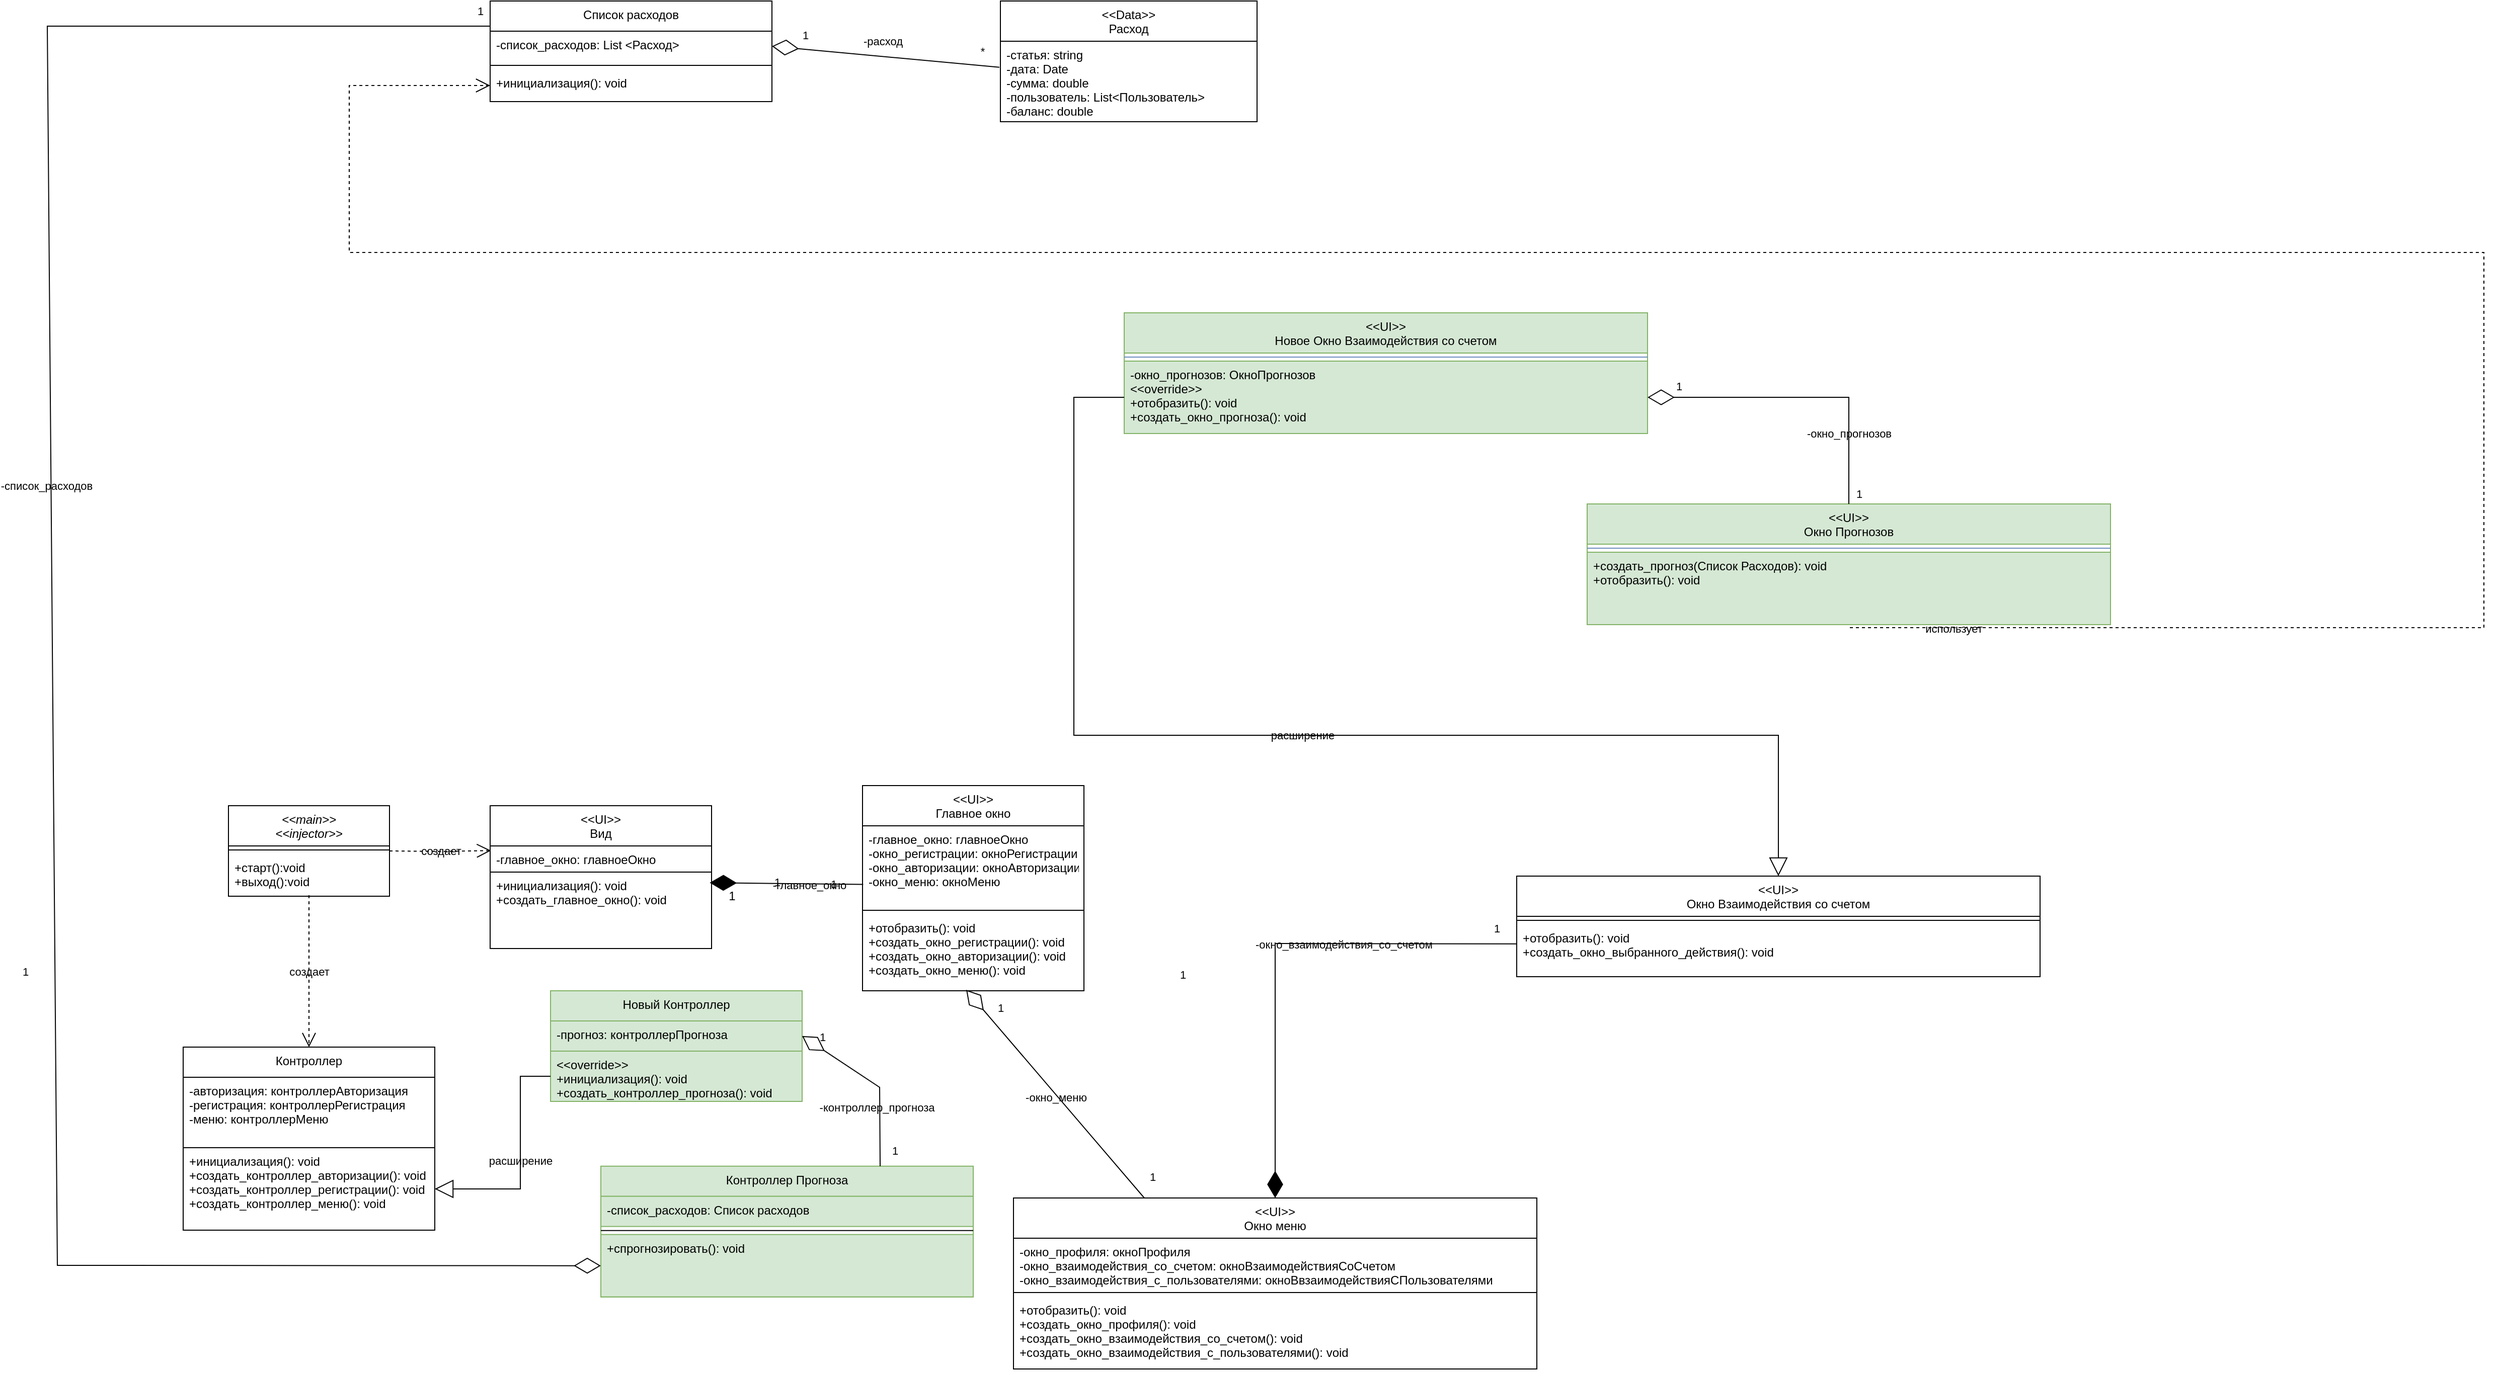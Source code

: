 <mxfile version="15.4.0" type="device"><diagram id="QtMgDHv9rpkx97W6yREF" name="Страница 1"><mxGraphModel dx="3753" dy="2929" grid="1" gridSize="10" guides="1" tooltips="1" connect="1" arrows="1" fold="1" page="1" pageScale="1" pageWidth="827" pageHeight="1169" math="0" shadow="0"><root><mxCell id="0"/><mxCell id="1" parent="0"/><mxCell id="1116FkxuFbuOQ9Sho4Yn-1" value="&lt;&lt;main&gt;&gt;&#10;&lt;&lt;injector&gt;&gt;" style="swimlane;fontStyle=2;align=center;verticalAlign=top;childLayout=stackLayout;horizontal=1;startSize=40;horizontalStack=0;resizeParent=1;resizeParentMax=0;resizeLast=0;collapsible=1;marginBottom=0;labelBackgroundColor=none;labelBorderColor=none;" vertex="1" parent="1"><mxGeometry x="60" y="640" width="160" height="90" as="geometry"><mxRectangle x="420" y="430" width="100" height="26" as="alternateBounds"/></mxGeometry></mxCell><mxCell id="1116FkxuFbuOQ9Sho4Yn-2" value="" style="line;strokeWidth=1;fillColor=none;align=left;verticalAlign=middle;spacingTop=-1;spacingLeft=3;spacingRight=3;rotatable=0;labelPosition=right;points=[];portConstraint=eastwest;labelBackgroundColor=none;labelBorderColor=none;" vertex="1" parent="1116FkxuFbuOQ9Sho4Yn-1"><mxGeometry y="40" width="160" height="8" as="geometry"/></mxCell><mxCell id="1116FkxuFbuOQ9Sho4Yn-3" value="+старт():void&#10;+выход():void" style="text;strokeColor=none;fillColor=none;align=left;verticalAlign=top;spacingLeft=4;spacingRight=4;overflow=hidden;rotatable=0;points=[[0,0.5],[1,0.5]];portConstraint=eastwest;labelBackgroundColor=none;labelBorderColor=none;" vertex="1" parent="1116FkxuFbuOQ9Sho4Yn-1"><mxGeometry y="48" width="160" height="42" as="geometry"/></mxCell><mxCell id="1116FkxuFbuOQ9Sho4Yn-4" value="создает" style="endArrow=open;endSize=12;dashed=1;html=1;rounded=0;edgeStyle=orthogonalEdgeStyle;entryX=0.004;entryY=0.177;entryDx=0;entryDy=0;entryPerimeter=0;labelBackgroundColor=none;labelBorderColor=none;" edge="1" parent="1" target="1116FkxuFbuOQ9Sho4Yn-6"><mxGeometry width="160" relative="1" as="geometry"><mxPoint x="220" y="685" as="sourcePoint"/><mxPoint x="350" y="685" as="targetPoint"/><Array as="points"/></mxGeometry></mxCell><mxCell id="1116FkxuFbuOQ9Sho4Yn-5" value="&lt;&lt;UI&gt;&gt;&#10;Вид" style="swimlane;fontStyle=0;align=center;verticalAlign=top;childLayout=stackLayout;horizontal=1;startSize=40;horizontalStack=0;resizeParent=1;resizeParentMax=0;resizeLast=0;collapsible=1;marginBottom=0;fillColor=#FFFFFF;strokeColor=#000000;labelBackgroundColor=none;labelBorderColor=none;" vertex="1" parent="1"><mxGeometry x="320" y="640" width="220" height="142" as="geometry"/></mxCell><mxCell id="1116FkxuFbuOQ9Sho4Yn-6" value="-главное_окно: главноеОкно" style="text;strokeColor=#000000;fillColor=#FFFFFF;align=left;verticalAlign=top;spacingLeft=4;spacingRight=4;overflow=hidden;rotatable=0;points=[[0,0.5],[1,0.5]];portConstraint=eastwest;labelBackgroundColor=none;labelBorderColor=none;" vertex="1" parent="1116FkxuFbuOQ9Sho4Yn-5"><mxGeometry y="40" width="220" height="26" as="geometry"/></mxCell><mxCell id="1116FkxuFbuOQ9Sho4Yn-7" value="+инициализация(): void&#10;+создать_главное_окно(): void" style="text;strokeColor=#000000;fillColor=#FFFFFF;align=left;verticalAlign=top;spacingLeft=4;spacingRight=4;overflow=hidden;rotatable=0;points=[[0,0.5],[1,0.5]];portConstraint=eastwest;labelBackgroundColor=none;labelBorderColor=none;" vertex="1" parent="1116FkxuFbuOQ9Sho4Yn-5"><mxGeometry y="66" width="220" height="76" as="geometry"/></mxCell><mxCell id="1116FkxuFbuOQ9Sho4Yn-8" value="Контроллер" style="swimlane;fontStyle=0;align=center;verticalAlign=top;childLayout=stackLayout;horizontal=1;startSize=30;horizontalStack=0;resizeParent=1;resizeParentMax=0;resizeLast=0;collapsible=1;marginBottom=0;fillColor=#FFFFFF;strokeColor=#000000;labelBackgroundColor=none;labelBorderColor=none;" vertex="1" parent="1"><mxGeometry x="15" y="880" width="250" height="182" as="geometry"/></mxCell><mxCell id="1116FkxuFbuOQ9Sho4Yn-9" value="-авторизация: контроллерАвторизация&#10;-регистрация: контроллерРегистрация&#10;-меню: контроллерМеню" style="text;strokeColor=#000000;fillColor=#FFFFFF;align=left;verticalAlign=top;spacingLeft=4;spacingRight=4;overflow=hidden;rotatable=0;points=[[0,0.5],[1,0.5]];portConstraint=eastwest;labelBackgroundColor=none;labelBorderColor=none;" vertex="1" parent="1116FkxuFbuOQ9Sho4Yn-8"><mxGeometry y="30" width="250" height="70" as="geometry"/></mxCell><mxCell id="1116FkxuFbuOQ9Sho4Yn-10" value="+инициализация(): void&#10;+создать_контроллер_авторизации(): void&#10;+создать_контроллер_регистрации(): void&#10;+создать_контроллер_меню(): void&#10;" style="text;strokeColor=#000000;fillColor=#FFFFFF;align=left;verticalAlign=top;spacingLeft=4;spacingRight=4;overflow=hidden;rotatable=0;points=[[0,0.5],[1,0.5]];portConstraint=eastwest;labelBackgroundColor=none;labelBorderColor=none;" vertex="1" parent="1116FkxuFbuOQ9Sho4Yn-8"><mxGeometry y="100" width="250" height="82" as="geometry"/></mxCell><mxCell id="1116FkxuFbuOQ9Sho4Yn-11" value="создает" style="endArrow=open;endSize=12;dashed=1;html=1;rounded=0;edgeStyle=orthogonalEdgeStyle;entryX=0.5;entryY=0;entryDx=0;entryDy=0;labelBackgroundColor=none;labelBorderColor=none;" edge="1" parent="1" target="1116FkxuFbuOQ9Sho4Yn-8"><mxGeometry width="160" relative="1" as="geometry"><mxPoint x="140" y="729" as="sourcePoint"/><mxPoint x="360.88" y="694.602" as="targetPoint"/><Array as="points"><mxPoint x="140" y="729"/></Array></mxGeometry></mxCell><mxCell id="1116FkxuFbuOQ9Sho4Yn-12" value="Список расходов" style="swimlane;fontStyle=0;align=center;verticalAlign=top;childLayout=stackLayout;horizontal=1;startSize=30;horizontalStack=0;resizeParent=1;resizeParentMax=0;resizeLast=0;collapsible=1;marginBottom=0;labelBackgroundColor=none;labelBorderColor=none;" vertex="1" parent="1"><mxGeometry x="320" y="-160" width="280" height="100" as="geometry"/></mxCell><mxCell id="1116FkxuFbuOQ9Sho4Yn-13" value="-список_расходов: List &lt;Расход&gt;" style="text;align=left;verticalAlign=top;spacingLeft=4;spacingRight=4;overflow=hidden;rotatable=0;points=[[0,0.5],[1,0.5]];portConstraint=eastwest;labelBackgroundColor=none;labelBorderColor=none;" vertex="1" parent="1116FkxuFbuOQ9Sho4Yn-12"><mxGeometry y="30" width="280" height="30" as="geometry"/></mxCell><mxCell id="1116FkxuFbuOQ9Sho4Yn-14" value="" style="line;strokeWidth=1;align=left;verticalAlign=middle;spacingTop=-1;spacingLeft=3;spacingRight=3;rotatable=0;labelPosition=right;points=[];portConstraint=eastwest;labelBackgroundColor=none;labelBorderColor=none;" vertex="1" parent="1116FkxuFbuOQ9Sho4Yn-12"><mxGeometry y="60" width="280" height="8" as="geometry"/></mxCell><mxCell id="1116FkxuFbuOQ9Sho4Yn-15" value="+инициализация(): void" style="text;align=left;verticalAlign=top;spacingLeft=4;spacingRight=4;overflow=hidden;rotatable=0;points=[[0,0.5],[1,0.5]];portConstraint=eastwest;labelBackgroundColor=none;labelBorderColor=none;" vertex="1" parent="1116FkxuFbuOQ9Sho4Yn-12"><mxGeometry y="68" width="280" height="32" as="geometry"/></mxCell><mxCell id="1116FkxuFbuOQ9Sho4Yn-16" value="&lt;&lt;Data&gt;&gt;&#10;Расход" style="swimlane;fontStyle=0;align=center;verticalAlign=top;childLayout=stackLayout;horizontal=1;startSize=40;horizontalStack=0;resizeParent=1;resizeParentMax=0;resizeLast=0;collapsible=1;marginBottom=0;labelBackgroundColor=none;labelBorderColor=none;" vertex="1" parent="1"><mxGeometry x="827" y="-160.0" width="255" height="120" as="geometry"/></mxCell><mxCell id="1116FkxuFbuOQ9Sho4Yn-17" value="-статья: string&#10;-дата: Date&#10;-сумма: double&#10;-пользователь: List&lt;Пользователь&gt;&#10;-баланс: double" style="text;align=left;verticalAlign=top;spacingLeft=4;spacingRight=4;overflow=hidden;rotatable=0;points=[[0,0.5],[1,0.5]];portConstraint=eastwest;labelBackgroundColor=none;labelBorderColor=none;" vertex="1" parent="1116FkxuFbuOQ9Sho4Yn-16"><mxGeometry y="40" width="255" height="80" as="geometry"/></mxCell><mxCell id="1116FkxuFbuOQ9Sho4Yn-18" value="*" style="endArrow=diamondThin;endFill=0;endSize=24;html=1;rounded=0;exitX=-0.004;exitY=0.323;exitDx=0;exitDy=0;entryX=1;entryY=0.5;entryDx=0;entryDy=0;startArrow=none;startFill=0;exitPerimeter=0;labelBackgroundColor=none;labelBorderColor=none;" edge="1" parent="1" source="1116FkxuFbuOQ9Sho4Yn-17" target="1116FkxuFbuOQ9Sho4Yn-13"><mxGeometry x="-0.836" y="-14" width="160" relative="1" as="geometry"><mxPoint x="837" y="115" as="sourcePoint"/><mxPoint x="620.0" y="105" as="targetPoint"/><mxPoint as="offset"/></mxGeometry></mxCell><mxCell id="1116FkxuFbuOQ9Sho4Yn-19" value="1" style="edgeLabel;html=1;align=center;verticalAlign=middle;resizable=0;points=[];labelBackgroundColor=none;labelBorderColor=none;" vertex="1" connectable="0" parent="1116FkxuFbuOQ9Sho4Yn-18"><mxGeometry x="0.278" y="1" relative="1" as="geometry"><mxPoint x="-49" y="-20" as="offset"/></mxGeometry></mxCell><mxCell id="1116FkxuFbuOQ9Sho4Yn-20" value="-расход" style="edgeLabel;html=1;align=center;verticalAlign=middle;resizable=0;points=[];labelBackgroundColor=none;labelBorderColor=none;" vertex="1" connectable="0" parent="1116FkxuFbuOQ9Sho4Yn-18"><mxGeometry x="-0.198" y="-1" relative="1" as="geometry"><mxPoint x="-26" y="-17" as="offset"/></mxGeometry></mxCell><mxCell id="1116FkxuFbuOQ9Sho4Yn-21" value="&lt;&lt;UI&gt;&gt;&#10;Главное окно" style="swimlane;fontStyle=0;align=center;verticalAlign=top;childLayout=stackLayout;horizontal=1;startSize=40;horizontalStack=0;resizeParent=1;resizeParentMax=0;resizeLast=0;collapsible=1;marginBottom=0;labelBackgroundColor=none;labelBorderColor=none;" vertex="1" parent="1"><mxGeometry x="690" y="620" width="220" height="204" as="geometry"/></mxCell><mxCell id="1116FkxuFbuOQ9Sho4Yn-22" value="-главное_окно: главноеОкно&#10;-окно_регистрации: окноРегистрации&#10;-окно_авторизации: окноАвторизации&#10;-окно_меню: окноМеню" style="text;align=left;verticalAlign=top;spacingLeft=4;spacingRight=4;overflow=hidden;rotatable=0;points=[[0,0.5],[1,0.5]];portConstraint=eastwest;labelBackgroundColor=none;labelBorderColor=none;" vertex="1" parent="1116FkxuFbuOQ9Sho4Yn-21"><mxGeometry y="40" width="220" height="80" as="geometry"/></mxCell><mxCell id="1116FkxuFbuOQ9Sho4Yn-23" value="" style="line;strokeWidth=1;fillColor=none;align=left;verticalAlign=middle;spacingTop=-1;spacingLeft=3;spacingRight=3;rotatable=0;labelPosition=right;points=[];portConstraint=eastwest;labelBackgroundColor=none;labelBorderColor=none;" vertex="1" parent="1116FkxuFbuOQ9Sho4Yn-21"><mxGeometry y="120" width="220" height="8" as="geometry"/></mxCell><mxCell id="1116FkxuFbuOQ9Sho4Yn-24" value="+отобразить(): void&#10;+создать_окно_регистрации(): void&#10;+создать_окно_авторизации(): void&#10;+создать_окно_меню(): void" style="text;align=left;verticalAlign=top;spacingLeft=4;spacingRight=4;overflow=hidden;rotatable=0;points=[[0,0.5],[1,0.5]];portConstraint=eastwest;labelBackgroundColor=none;labelBorderColor=none;" vertex="1" parent="1116FkxuFbuOQ9Sho4Yn-21"><mxGeometry y="128" width="220" height="76" as="geometry"/></mxCell><mxCell id="1116FkxuFbuOQ9Sho4Yn-25" value="&lt;&lt;UI&gt;&gt;&#10;Окно меню" style="swimlane;fontStyle=0;align=center;verticalAlign=top;childLayout=stackLayout;horizontal=1;startSize=40;horizontalStack=0;resizeParent=1;resizeParentMax=0;resizeLast=0;collapsible=1;marginBottom=0;labelBackgroundColor=none;labelBorderColor=none;" vertex="1" parent="1"><mxGeometry x="840" y="1030" width="520" height="170" as="geometry"/></mxCell><mxCell id="1116FkxuFbuOQ9Sho4Yn-26" value="-окно_профиля: окноПрофиля&#10;-окно_взаимодействия_со_счетом: окноВзаимодействияСоСчетом&#10;-окно_взаимодействия_с_пользователями: окноВвзаимодействияСПользователями" style="text;align=left;verticalAlign=top;spacingLeft=4;spacingRight=4;overflow=hidden;rotatable=0;points=[[0,0.5],[1,0.5]];portConstraint=eastwest;labelBackgroundColor=none;labelBorderColor=none;" vertex="1" parent="1116FkxuFbuOQ9Sho4Yn-25"><mxGeometry y="40" width="520" height="50" as="geometry"/></mxCell><mxCell id="1116FkxuFbuOQ9Sho4Yn-27" value="" style="line;strokeWidth=1;fillColor=none;align=left;verticalAlign=middle;spacingTop=-1;spacingLeft=3;spacingRight=3;rotatable=0;labelPosition=right;points=[];portConstraint=eastwest;labelBackgroundColor=none;labelBorderColor=none;" vertex="1" parent="1116FkxuFbuOQ9Sho4Yn-25"><mxGeometry y="90" width="520" height="8" as="geometry"/></mxCell><mxCell id="1116FkxuFbuOQ9Sho4Yn-28" value="+отобразить(): void&#10;+создать_окно_профиля(): void&#10;+создать_окно_взаимодействия_со_счетом(): void&#10;+создать_окно_взаимодействия_с_пользователями(): void&#10;" style="text;align=left;verticalAlign=top;spacingLeft=4;spacingRight=4;overflow=hidden;rotatable=0;points=[[0,0.5],[1,0.5]];portConstraint=eastwest;labelBackgroundColor=none;labelBorderColor=none;" vertex="1" parent="1116FkxuFbuOQ9Sho4Yn-25"><mxGeometry y="98" width="520" height="72" as="geometry"/></mxCell><mxCell id="1116FkxuFbuOQ9Sho4Yn-29" value="1" style="endArrow=diamondThin;endFill=0;endSize=24;html=1;rounded=0;exitX=0.25;exitY=0;exitDx=0;exitDy=0;entryX=0.468;entryY=0.987;entryDx=0;entryDy=0;startArrow=none;startFill=0;entryPerimeter=0;labelBackgroundColor=none;labelBorderColor=none;" edge="1" parent="1" source="1116FkxuFbuOQ9Sho4Yn-25" target="1116FkxuFbuOQ9Sho4Yn-24"><mxGeometry x="-0.924" y="-20" width="160" relative="1" as="geometry"><mxPoint x="1202.5" y="1078" as="sourcePoint"/><mxPoint x="1260" y="1115" as="targetPoint"/><mxPoint as="offset"/></mxGeometry></mxCell><mxCell id="1116FkxuFbuOQ9Sho4Yn-30" value="1" style="edgeLabel;html=1;align=center;verticalAlign=middle;resizable=0;points=[];labelBackgroundColor=none;labelBorderColor=none;" vertex="1" connectable="0" parent="1116FkxuFbuOQ9Sho4Yn-29"><mxGeometry x="0.278" y="1" relative="1" as="geometry"><mxPoint x="-29" y="-58" as="offset"/></mxGeometry></mxCell><mxCell id="1116FkxuFbuOQ9Sho4Yn-31" value="-окно_меню" style="edgeLabel;html=1;align=center;verticalAlign=middle;resizable=0;points=[];labelBackgroundColor=none;labelBorderColor=none;" vertex="1" connectable="0" parent="1116FkxuFbuOQ9Sho4Yn-29"><mxGeometry x="-0.198" y="-1" relative="1" as="geometry"><mxPoint x="-18" y="-17" as="offset"/></mxGeometry></mxCell><mxCell id="1116FkxuFbuOQ9Sho4Yn-32" value="&lt;&lt;UI&gt;&gt;&#10;Окно Взаимодействия со счетом" style="swimlane;fontStyle=0;align=center;verticalAlign=top;childLayout=stackLayout;horizontal=1;startSize=40;horizontalStack=0;resizeParent=1;resizeParentMax=0;resizeLast=0;collapsible=1;marginBottom=0;labelBackgroundColor=none;labelBorderColor=none;" vertex="1" parent="1"><mxGeometry x="1340" y="710" width="520" height="100" as="geometry"/></mxCell><mxCell id="1116FkxuFbuOQ9Sho4Yn-33" value="" style="line;strokeWidth=1;fillColor=none;align=left;verticalAlign=middle;spacingTop=-1;spacingLeft=3;spacingRight=3;rotatable=0;labelPosition=right;points=[];portConstraint=eastwest;labelBackgroundColor=none;labelBorderColor=none;" vertex="1" parent="1116FkxuFbuOQ9Sho4Yn-32"><mxGeometry y="40" width="520" height="8" as="geometry"/></mxCell><mxCell id="1116FkxuFbuOQ9Sho4Yn-34" value="+отобразить(): void&#10;+создать_окно_выбранного_действия(): void&#10;&#10;" style="text;align=left;verticalAlign=top;spacingLeft=4;spacingRight=4;overflow=hidden;rotatable=0;points=[[0,0.5],[1,0.5]];portConstraint=eastwest;labelBackgroundColor=none;labelBorderColor=none;" vertex="1" parent="1116FkxuFbuOQ9Sho4Yn-32"><mxGeometry y="48" width="520" height="52" as="geometry"/></mxCell><mxCell id="1116FkxuFbuOQ9Sho4Yn-35" value="" style="endArrow=diamondThin;endFill=1;endSize=24;html=1;rounded=0;entryX=0.5;entryY=0;entryDx=0;entryDy=0;exitX=0;exitY=0.373;exitDx=0;exitDy=0;exitPerimeter=0;labelBackgroundColor=none;labelBorderColor=none;" edge="1" parent="1" source="1116FkxuFbuOQ9Sho4Yn-34" target="1116FkxuFbuOQ9Sho4Yn-25"><mxGeometry width="160" relative="1" as="geometry"><mxPoint x="1514.72" y="1297.996" as="sourcePoint"/><mxPoint x="1130.0" y="1230.004" as="targetPoint"/><Array as="points"><mxPoint x="1100" y="777"/></Array></mxGeometry></mxCell><mxCell id="1116FkxuFbuOQ9Sho4Yn-36" value="1" style="edgeLabel;html=1;align=center;verticalAlign=middle;resizable=0;points=[];labelBackgroundColor=none;labelBorderColor=none;" vertex="1" connectable="0" parent="1116FkxuFbuOQ9Sho4Yn-35"><mxGeometry x="0.263" y="-1" relative="1" as="geometry"><mxPoint x="-91" y="-41" as="offset"/></mxGeometry></mxCell><mxCell id="1116FkxuFbuOQ9Sho4Yn-37" value="1" style="edgeLabel;html=1;align=center;verticalAlign=middle;resizable=0;points=[];labelBackgroundColor=none;labelBorderColor=none;" vertex="1" connectable="0" parent="1116FkxuFbuOQ9Sho4Yn-35"><mxGeometry x="-0.747" relative="1" as="geometry"><mxPoint x="42" y="-16" as="offset"/></mxGeometry></mxCell><mxCell id="1116FkxuFbuOQ9Sho4Yn-38" value="-окно_взаимодействия_со_счетом" style="edgeLabel;html=1;align=center;verticalAlign=middle;resizable=0;points=[];labelBackgroundColor=none;labelBorderColor=none;" vertex="1" connectable="0" parent="1116FkxuFbuOQ9Sho4Yn-35"><mxGeometry x="-0.306" y="1" relative="1" as="geometry"><mxPoint x="-1" as="offset"/></mxGeometry></mxCell><mxCell id="1116FkxuFbuOQ9Sho4Yn-39" value="" style="endArrow=diamondThin;endFill=1;endSize=24;html=1;rounded=0;entryX=0.992;entryY=0.139;entryDx=0;entryDy=0;exitX=0.003;exitY=0.728;exitDx=0;exitDy=0;exitPerimeter=0;entryPerimeter=0;labelBackgroundColor=none;labelBorderColor=none;" edge="1" parent="1" source="1116FkxuFbuOQ9Sho4Yn-22" target="1116FkxuFbuOQ9Sho4Yn-7"><mxGeometry width="160" relative="1" as="geometry"><mxPoint x="529" y="804.5" as="sourcePoint"/><mxPoint x="529" y="895.5" as="targetPoint"/></mxGeometry></mxCell><mxCell id="1116FkxuFbuOQ9Sho4Yn-40" value="1" style="edgeLabel;html=1;align=center;verticalAlign=middle;resizable=0;points=[];labelBackgroundColor=none;labelBorderColor=none;" vertex="1" connectable="0" parent="1116FkxuFbuOQ9Sho4Yn-39"><mxGeometry x="0.263" y="-1" relative="1" as="geometry"><mxPoint x="11" as="offset"/></mxGeometry></mxCell><mxCell id="1116FkxuFbuOQ9Sho4Yn-41" value="1" style="edgeLabel;html=1;align=center;verticalAlign=middle;resizable=0;points=[];labelBackgroundColor=none;labelBorderColor=none;" vertex="1" connectable="0" parent="1116FkxuFbuOQ9Sho4Yn-39"><mxGeometry x="-0.747" relative="1" as="geometry"><mxPoint x="-10" as="offset"/></mxGeometry></mxCell><mxCell id="1116FkxuFbuOQ9Sho4Yn-42" value="-главное_окно" style="edgeLabel;html=1;align=center;verticalAlign=middle;resizable=0;points=[];labelBackgroundColor=none;labelBorderColor=none;" vertex="1" connectable="0" parent="1116FkxuFbuOQ9Sho4Yn-39"><mxGeometry x="-0.306" y="1" relative="1" as="geometry"><mxPoint x="-1" as="offset"/></mxGeometry></mxCell><mxCell id="1116FkxuFbuOQ9Sho4Yn-43" value="1" style="text;html=1;align=center;verticalAlign=middle;resizable=0;points=[];autosize=1;strokeColor=none;fillColor=none;labelBackgroundColor=none;labelBorderColor=none;" vertex="1" parent="1"><mxGeometry x="550" y="720" width="20" height="20" as="geometry"/></mxCell><mxCell id="1116FkxuFbuOQ9Sho4Yn-44" value="&lt;&lt;UI&gt;&gt;&#10;Новое Окно Взаимодействия со счетом" style="swimlane;fontStyle=0;align=center;verticalAlign=top;childLayout=stackLayout;horizontal=1;startSize=40;horizontalStack=0;resizeParent=1;resizeParentMax=0;resizeLast=0;collapsible=1;marginBottom=0;labelBackgroundColor=none;labelBorderColor=none;fillColor=#d5e8d4;strokeColor=#82b366;" vertex="1" parent="1"><mxGeometry x="950" y="150" width="520" height="120" as="geometry"/></mxCell><mxCell id="1116FkxuFbuOQ9Sho4Yn-45" value="" style="line;strokeWidth=1;fillColor=#dae8fc;align=left;verticalAlign=middle;spacingTop=-1;spacingLeft=3;spacingRight=3;rotatable=0;labelPosition=right;points=[];portConstraint=eastwest;labelBackgroundColor=none;labelBorderColor=none;strokeColor=#6c8ebf;" vertex="1" parent="1116FkxuFbuOQ9Sho4Yn-44"><mxGeometry y="40" width="520" height="8" as="geometry"/></mxCell><mxCell id="1116FkxuFbuOQ9Sho4Yn-46" value="-окно_прогнозов: ОкноПрогнозов&#10;&lt;&lt;override&gt;&gt;&#10;+отобразить(): void&#10;+создать_окно_прогноза(): void&#10;" style="text;align=left;verticalAlign=top;spacingLeft=4;spacingRight=4;overflow=hidden;rotatable=0;points=[[0,0.5],[1,0.5]];portConstraint=eastwest;labelBackgroundColor=none;labelBorderColor=none;fillColor=#d5e8d4;strokeColor=#82b366;" vertex="1" parent="1116FkxuFbuOQ9Sho4Yn-44"><mxGeometry y="48" width="520" height="72" as="geometry"/></mxCell><mxCell id="1116FkxuFbuOQ9Sho4Yn-47" value="&lt;&lt;UI&gt;&gt;&#10;Окно Прогнозов" style="swimlane;fontStyle=0;align=center;verticalAlign=top;childLayout=stackLayout;horizontal=1;startSize=40;horizontalStack=0;resizeParent=1;resizeParentMax=0;resizeLast=0;collapsible=1;marginBottom=0;labelBackgroundColor=none;labelBorderColor=none;fillColor=#d5e8d4;strokeColor=#82b366;" vertex="1" parent="1"><mxGeometry x="1410" y="340" width="520" height="120" as="geometry"/></mxCell><mxCell id="1116FkxuFbuOQ9Sho4Yn-48" value="" style="line;strokeWidth=1;fillColor=#dae8fc;align=left;verticalAlign=middle;spacingTop=-1;spacingLeft=3;spacingRight=3;rotatable=0;labelPosition=right;points=[];portConstraint=eastwest;labelBackgroundColor=none;labelBorderColor=none;strokeColor=#6c8ebf;" vertex="1" parent="1116FkxuFbuOQ9Sho4Yn-47"><mxGeometry y="40" width="520" height="8" as="geometry"/></mxCell><mxCell id="1116FkxuFbuOQ9Sho4Yn-49" value="+создать_прогноз(Cписок Расходов): void&#10;+отобразить(): void" style="text;align=left;verticalAlign=top;spacingLeft=4;spacingRight=4;overflow=hidden;rotatable=0;points=[[0,0.5],[1,0.5]];portConstraint=eastwest;labelBackgroundColor=none;labelBorderColor=none;fillColor=#d5e8d4;strokeColor=#82b366;" vertex="1" parent="1116FkxuFbuOQ9Sho4Yn-47"><mxGeometry y="48" width="520" height="72" as="geometry"/></mxCell><mxCell id="1116FkxuFbuOQ9Sho4Yn-50" value="расширение" style="endArrow=block;endSize=16;endFill=0;html=1;rounded=0;labelBackgroundColor=none;edgeStyle=orthogonalEdgeStyle;exitX=0;exitY=0.5;exitDx=0;exitDy=0;entryX=0.5;entryY=0;entryDx=0;entryDy=0;" edge="1" parent="1" source="1116FkxuFbuOQ9Sho4Yn-46" target="1116FkxuFbuOQ9Sho4Yn-32"><mxGeometry width="160" relative="1" as="geometry"><mxPoint x="1183.08" y="1467.96" as="sourcePoint"/><mxPoint x="1950" y="1460" as="targetPoint"/><Array as="points"><mxPoint x="900" y="234"/><mxPoint x="900" y="570"/><mxPoint x="1600" y="570"/></Array></mxGeometry></mxCell><mxCell id="1116FkxuFbuOQ9Sho4Yn-51" value="1" style="endArrow=diamondThin;endFill=0;endSize=24;html=1;rounded=0;exitX=0.5;exitY=0;exitDx=0;exitDy=0;startArrow=none;startFill=0;entryX=1;entryY=0.5;entryDx=0;entryDy=0;labelBackgroundColor=none;labelBorderColor=none;" edge="1" parent="1" source="1116FkxuFbuOQ9Sho4Yn-47" target="1116FkxuFbuOQ9Sho4Yn-46"><mxGeometry x="-0.935" y="-10" width="160" relative="1" as="geometry"><mxPoint x="1755.26" y="280" as="sourcePoint"/><mxPoint x="1534.74" y="282.2" as="targetPoint"/><mxPoint as="offset"/><Array as="points"><mxPoint x="1670" y="234"/></Array></mxGeometry></mxCell><mxCell id="1116FkxuFbuOQ9Sho4Yn-52" value="-окно_прогнозов" style="edgeLabel;html=1;align=center;verticalAlign=middle;resizable=0;points=[];labelBackgroundColor=none;labelBorderColor=none;" vertex="1" connectable="0" parent="1116FkxuFbuOQ9Sho4Yn-51"><mxGeometry x="-0.198" y="-1" relative="1" as="geometry"><mxPoint x="16" y="37" as="offset"/></mxGeometry></mxCell><mxCell id="1116FkxuFbuOQ9Sho4Yn-53" value="1" style="edgeLabel;html=1;align=center;verticalAlign=middle;resizable=0;points=[];" vertex="1" connectable="0" parent="1116FkxuFbuOQ9Sho4Yn-51"><mxGeometry x="0.791" y="-11" relative="1" as="geometry"><mxPoint x="-1" as="offset"/></mxGeometry></mxCell><mxCell id="1116FkxuFbuOQ9Sho4Yn-54" value="использует" style="endArrow=open;endSize=12;dashed=1;html=1;rounded=0;edgeStyle=orthogonalEdgeStyle;entryX=0;entryY=0.5;entryDx=0;entryDy=0;labelBackgroundColor=none;labelBorderColor=none;exitX=0.502;exitY=1.042;exitDx=0;exitDy=0;exitPerimeter=0;" edge="1" parent="1" source="1116FkxuFbuOQ9Sho4Yn-49" target="1116FkxuFbuOQ9Sho4Yn-15"><mxGeometry x="-0.94" width="160" relative="1" as="geometry"><mxPoint x="-320" y="2156.4" as="sourcePoint"/><mxPoint x="330" y="-105" as="targetPoint"/><Array as="points"><mxPoint x="2301" y="463"/><mxPoint x="2301" y="90"/><mxPoint x="180" y="90"/><mxPoint x="180" y="-76"/></Array><mxPoint y="1" as="offset"/></mxGeometry></mxCell><mxCell id="1116FkxuFbuOQ9Sho4Yn-55" value="Новый Контроллер" style="swimlane;fontStyle=0;align=center;verticalAlign=top;childLayout=stackLayout;horizontal=1;startSize=30;horizontalStack=0;resizeParent=1;resizeParentMax=0;resizeLast=0;collapsible=1;marginBottom=0;fillColor=#d5e8d4;strokeColor=#82b366;labelBackgroundColor=none;labelBorderColor=none;" vertex="1" parent="1"><mxGeometry x="380" y="824" width="250" height="110" as="geometry"/></mxCell><mxCell id="1116FkxuFbuOQ9Sho4Yn-56" value="-прогноз: контроллерПрогноза" style="text;strokeColor=#82b366;fillColor=#d5e8d4;align=left;verticalAlign=top;spacingLeft=4;spacingRight=4;overflow=hidden;rotatable=0;points=[[0,0.5],[1,0.5]];portConstraint=eastwest;labelBackgroundColor=none;labelBorderColor=none;" vertex="1" parent="1116FkxuFbuOQ9Sho4Yn-55"><mxGeometry y="30" width="250" height="30" as="geometry"/></mxCell><mxCell id="1116FkxuFbuOQ9Sho4Yn-57" value="&lt;&lt;override&gt;&gt;&#10;+инициализация(): void&#10;+создать_контроллер_прогноза(): void&#10;&#10;" style="text;strokeColor=#82b366;fillColor=#d5e8d4;align=left;verticalAlign=top;spacingLeft=4;spacingRight=4;overflow=hidden;rotatable=0;points=[[0,0.5],[1,0.5]];portConstraint=eastwest;labelBackgroundColor=none;labelBorderColor=none;" vertex="1" parent="1116FkxuFbuOQ9Sho4Yn-55"><mxGeometry y="60" width="250" height="50" as="geometry"/></mxCell><mxCell id="1116FkxuFbuOQ9Sho4Yn-58" value="расширение" style="endArrow=block;endSize=16;endFill=0;html=1;rounded=0;labelBackgroundColor=none;edgeStyle=orthogonalEdgeStyle;entryX=1;entryY=0.5;entryDx=0;entryDy=0;exitX=0;exitY=0.5;exitDx=0;exitDy=0;" edge="1" parent="1" source="1116FkxuFbuOQ9Sho4Yn-57" target="1116FkxuFbuOQ9Sho4Yn-10"><mxGeometry width="160" relative="1" as="geometry"><mxPoint x="590" y="1021" as="sourcePoint"/><mxPoint x="974.28" y="1212.664" as="targetPoint"/><Array as="points"><mxPoint x="350" y="909"/><mxPoint x="350" y="1021"/></Array></mxGeometry></mxCell><mxCell id="1116FkxuFbuOQ9Sho4Yn-59" value="Контроллер Прогноза" style="swimlane;fontStyle=0;align=center;verticalAlign=top;childLayout=stackLayout;horizontal=1;startSize=30;horizontalStack=0;resizeParent=1;resizeParentMax=0;resizeLast=0;collapsible=1;marginBottom=0;labelBackgroundColor=none;labelBorderColor=none;fillColor=#d5e8d4;strokeColor=#82b366;" vertex="1" parent="1"><mxGeometry x="430" y="998.33" width="370" height="130" as="geometry"/></mxCell><mxCell id="1116FkxuFbuOQ9Sho4Yn-60" value="-список_расходов: Список расходов" style="text;align=left;verticalAlign=top;spacingLeft=4;spacingRight=4;overflow=hidden;rotatable=0;points=[[0,0.5],[1,0.5]];portConstraint=eastwest;labelBackgroundColor=none;labelBorderColor=none;fillColor=#d5e8d4;strokeColor=#82b366;" vertex="1" parent="1116FkxuFbuOQ9Sho4Yn-59"><mxGeometry y="30" width="370" height="30" as="geometry"/></mxCell><mxCell id="1116FkxuFbuOQ9Sho4Yn-61" value="" style="line;strokeWidth=1;align=left;verticalAlign=middle;spacingTop=-1;spacingLeft=3;spacingRight=3;rotatable=0;labelPosition=right;points=[];portConstraint=eastwest;labelBackgroundColor=none;labelBorderColor=none;" vertex="1" parent="1116FkxuFbuOQ9Sho4Yn-59"><mxGeometry y="60" width="370" height="8" as="geometry"/></mxCell><mxCell id="1116FkxuFbuOQ9Sho4Yn-62" value="+спрогнозировать(): void" style="text;align=left;verticalAlign=top;spacingLeft=4;spacingRight=4;overflow=hidden;rotatable=0;points=[[0,0.5],[1,0.5]];portConstraint=eastwest;labelBackgroundColor=none;labelBorderColor=none;fillColor=#d5e8d4;strokeColor=#82b366;" vertex="1" parent="1116FkxuFbuOQ9Sho4Yn-59"><mxGeometry y="68" width="370" height="62" as="geometry"/></mxCell><mxCell id="1116FkxuFbuOQ9Sho4Yn-63" value="1" style="endArrow=diamondThin;endFill=0;endSize=24;html=1;rounded=0;entryX=1;entryY=0.5;entryDx=0;entryDy=0;startArrow=none;startFill=0;exitX=0.75;exitY=0;exitDx=0;exitDy=0;labelBackgroundColor=none;labelBorderColor=none;" edge="1" parent="1" source="1116FkxuFbuOQ9Sho4Yn-59" target="1116FkxuFbuOQ9Sho4Yn-56"><mxGeometry x="-0.818" y="-15" width="160" relative="1" as="geometry"><mxPoint x="1112.24" y="1102.818" as="sourcePoint"/><mxPoint x="1015.2" y="850.004" as="targetPoint"/><mxPoint as="offset"/><Array as="points"><mxPoint x="707" y="920"/></Array></mxGeometry></mxCell><mxCell id="1116FkxuFbuOQ9Sho4Yn-64" value="1" style="edgeLabel;html=1;align=center;verticalAlign=middle;resizable=0;points=[];labelBackgroundColor=none;labelBorderColor=none;" vertex="1" connectable="0" parent="1116FkxuFbuOQ9Sho4Yn-63"><mxGeometry x="0.278" y="1" relative="1" as="geometry"><mxPoint x="-31" y="-34" as="offset"/></mxGeometry></mxCell><mxCell id="1116FkxuFbuOQ9Sho4Yn-65" value="-контроллер_прогноза" style="edgeLabel;html=1;align=center;verticalAlign=middle;resizable=0;points=[];labelBackgroundColor=none;labelBorderColor=none;" vertex="1" connectable="0" parent="1116FkxuFbuOQ9Sho4Yn-63"><mxGeometry x="-0.198" y="-1" relative="1" as="geometry"><mxPoint x="-4" y="10" as="offset"/></mxGeometry></mxCell><mxCell id="1116FkxuFbuOQ9Sho4Yn-66" value="1" style="endArrow=diamondThin;endFill=0;endSize=24;html=1;rounded=0;entryX=0;entryY=0.5;entryDx=0;entryDy=0;startArrow=none;startFill=0;labelBackgroundColor=none;labelBorderColor=none;exitX=0;exitY=0.25;exitDx=0;exitDy=0;" edge="1" parent="1" source="1116FkxuFbuOQ9Sho4Yn-12" target="1116FkxuFbuOQ9Sho4Yn-62"><mxGeometry x="-0.991" y="-15" width="160" relative="1" as="geometry"><mxPoint x="-110" y="-143.2" as="sourcePoint"/><mxPoint x="640" y="879" as="targetPoint"/><mxPoint as="offset"/><Array as="points"><mxPoint x="-120" y="-135"/><mxPoint x="-110" y="1097"/></Array></mxGeometry></mxCell><mxCell id="1116FkxuFbuOQ9Sho4Yn-67" value="1" style="edgeLabel;html=1;align=center;verticalAlign=middle;resizable=0;points=[];labelBackgroundColor=none;labelBorderColor=none;" vertex="1" connectable="0" parent="1116FkxuFbuOQ9Sho4Yn-66"><mxGeometry x="0.278" y="1" relative="1" as="geometry"><mxPoint x="-31" y="-34" as="offset"/></mxGeometry></mxCell><mxCell id="1116FkxuFbuOQ9Sho4Yn-68" value="-список_расходов" style="edgeLabel;html=1;align=center;verticalAlign=middle;resizable=0;points=[];labelBackgroundColor=none;labelBorderColor=none;" vertex="1" connectable="0" parent="1116FkxuFbuOQ9Sho4Yn-66"><mxGeometry x="-0.198" y="-1" relative="1" as="geometry"><mxPoint x="-4" y="10" as="offset"/></mxGeometry></mxCell></root></mxGraphModel></diagram></mxfile>